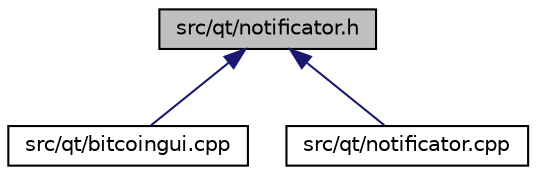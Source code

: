 digraph "src/qt/notificator.h"
{
  edge [fontname="Helvetica",fontsize="10",labelfontname="Helvetica",labelfontsize="10"];
  node [fontname="Helvetica",fontsize="10",shape=record];
  Node3 [label="src/qt/notificator.h",height=0.2,width=0.4,color="black", fillcolor="grey75", style="filled", fontcolor="black"];
  Node3 -> Node4 [dir="back",color="midnightblue",fontsize="10",style="solid",fontname="Helvetica"];
  Node4 [label="src/qt/bitcoingui.cpp",height=0.2,width=0.4,color="black", fillcolor="white", style="filled",URL="$bitcoingui_8cpp.html"];
  Node3 -> Node5 [dir="back",color="midnightblue",fontsize="10",style="solid",fontname="Helvetica"];
  Node5 [label="src/qt/notificator.cpp",height=0.2,width=0.4,color="black", fillcolor="white", style="filled",URL="$notificator_8cpp.html"];
}
